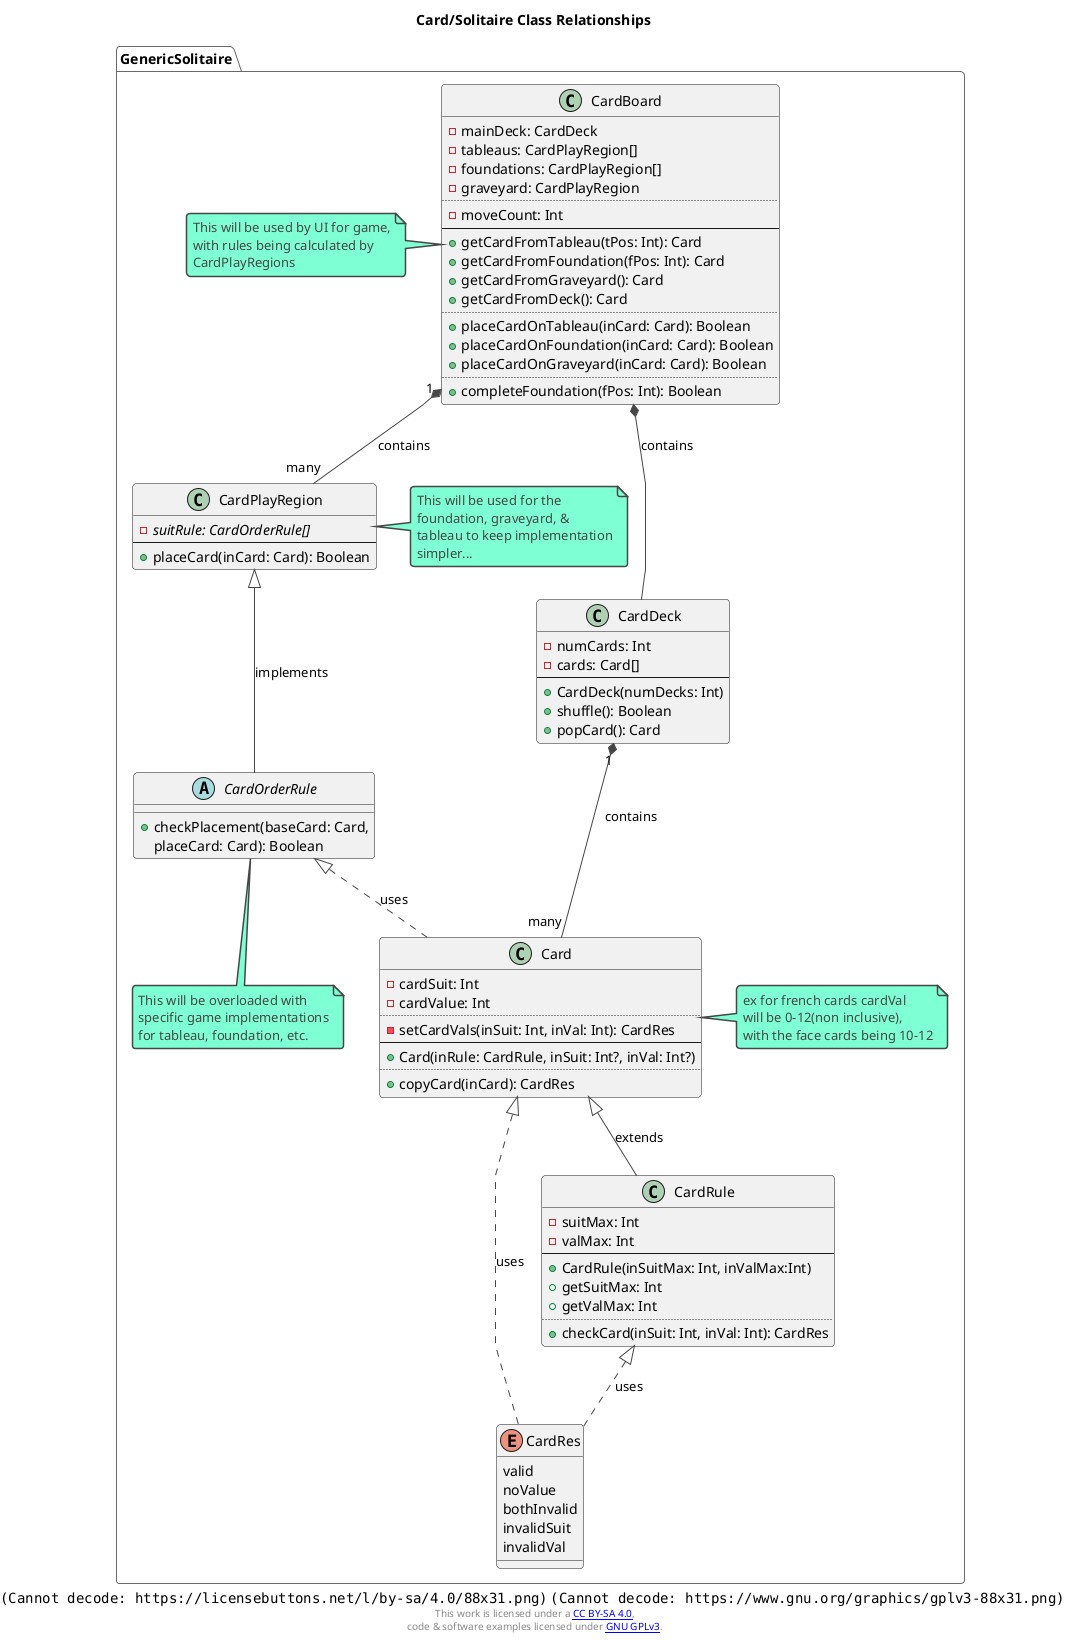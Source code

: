@startuml PatientScanlines_Solitaire_ClassDiagram
title Card/Solitaire Class Relationships

!theme vibrant
skinparam linetype polyline

' this is the footer containing license information, should only need to be included one but may have to re-paste on multi-page documents
center footer [[https://creativecommons.org/licenses/by-sa/4.0/ <img:https://licensebuttons.net/l/by-sa/4.0/88x31.png>]] [[https://www.gnu.org/licenses/gpl-3.0.en.html <img:https://www.gnu.org/graphics/gplv3-88x31.png>]] \n This work is licensed under a [[https://creativecommons.org/licenses/by-sa/4.0/ CC BY-SA 4.0]],\n code & software examples licensed under [[https://www.gnu.org/licenses/gpl-3.0.en.html GNU GPLv3]].

package GenericSolitaire{

    enum CardRes {
        valid
        noValue
        bothInvalid
        invalidSuit
        invalidVal
    }

    class CardRule{
        -suitMax: Int
        -valMax: Int
        ---
        +CardRule(inSuitMax: Int, inValMax:Int)
        +getSuitMax: Int
        +getValMax: Int
        ....
        +checkCard(inSuit: Int, inVal: Int): CardRes
    }

    class Card {
        -cardSuit: Int
        -cardValue: Int
        ....
        -setCardVals(inSuit: Int, inVal: Int): CardRes
        ---
        +Card(inRule: CardRule, inSuit: Int?, inVal: Int?)
        ....
        +copyCard(inCard): CardRes
    }

    note right of Card
        ex for french cards cardVal
        will be 0-12(non inclusive),
        with the face cards being 10-12
    end note

    class CardDeck {
        -numCards: Int
        -cards: Card[]
        ---
        +CardDeck(numDecks: Int)
        +shuffle(): Boolean
        +popCard(): Card
    }

    abstract class CardOrderRule {
        +checkPlacement(baseCard: Card,
        placeCard: Card): Boolean
    }

    note bottom of CardOrderRule
        This will be overloaded with
        specific game implementations
        for tableau, foundation, etc.
    end note

    class CardPlayRegion {
        -suitRule: {abstract} CardOrderRule[]
        ---
        +placeCard(inCard: Card): Boolean
    }

    note left of CardPlayRegion
        This will be used for the
        foundation, graveyard, &
        tableau to keep implementation
        simpler...
    end note

    class CardBoard {
        -mainDeck: CardDeck
        -tableaus: CardPlayRegion[]
        -foundations: CardPlayRegion[]
        -graveyard: CardPlayRegion
        ....
        -moveCount: Int
        ---
        +getCardFromTableau(tPos: Int): Card
        +getCardFromFoundation(fPos: Int): Card
        +getCardFromGraveyard(): Card
        +getCardFromDeck(): Card
        ....
        +placeCardOnTableau(inCard: Card): Boolean
        +placeCardOnFoundation(inCard: Card): Boolean
        +placeCardOnGraveyard(inCard: Card): Boolean
        ....
        +completeFoundation(fPos: Int): Boolean
    }

    note left of CardBoard
        This will be used by UI for game,
        with rules being calculated by
        CardPlayRegions
    end note
    CardRule <|.. CardRes : uses
    Card <|.. CardRes : uses
    Card <|-- CardRule : extends
    CardOrderRule <|.. Card : uses
    CardDeck "1" *-- "many" Card : contains
    CardPlayRegion <|-- CardOrderRule : implements

    CardBoard "1" *-- "many" CardPlayRegion : contains
    CardBoard *-- CardDeck : contains
}

@enduml